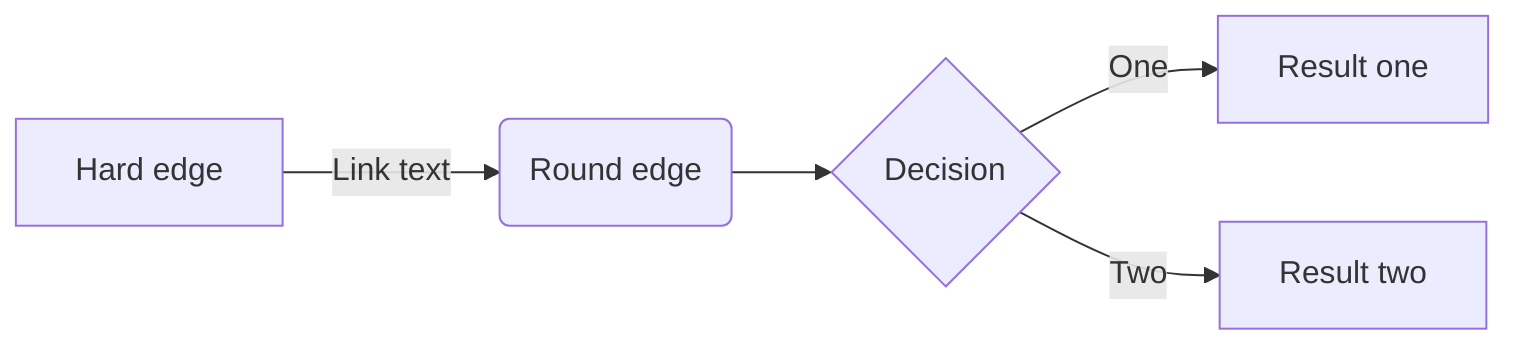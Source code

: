 graph LR
    A[Hard edge] -->|Link text| B(Round edge)
    B --> C{Decision}
    C -->|One| D[Result one]
    C -->|Two| E[Result two]